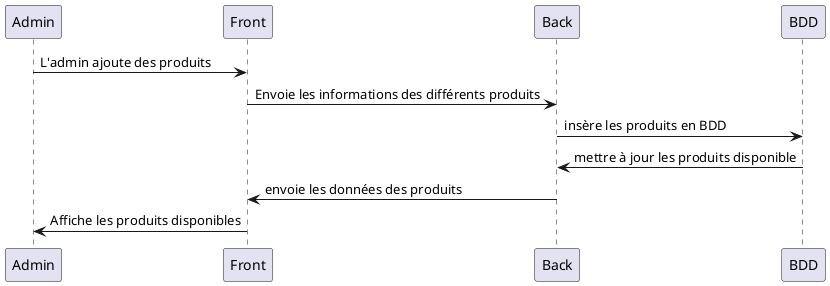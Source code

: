 @startuml
Admin -> "Front" : L'admin ajoute des produits
Front -> "Back" : Envoie les informations des différents produits
Back -> "BDD" : insère les produits en BDD
BDD -> "Back" : mettre à jour les produits disponible
Back -> "Front" : envoie les données des produits
Front -> "Admin" : Affiche les produits disponibles

@enduml